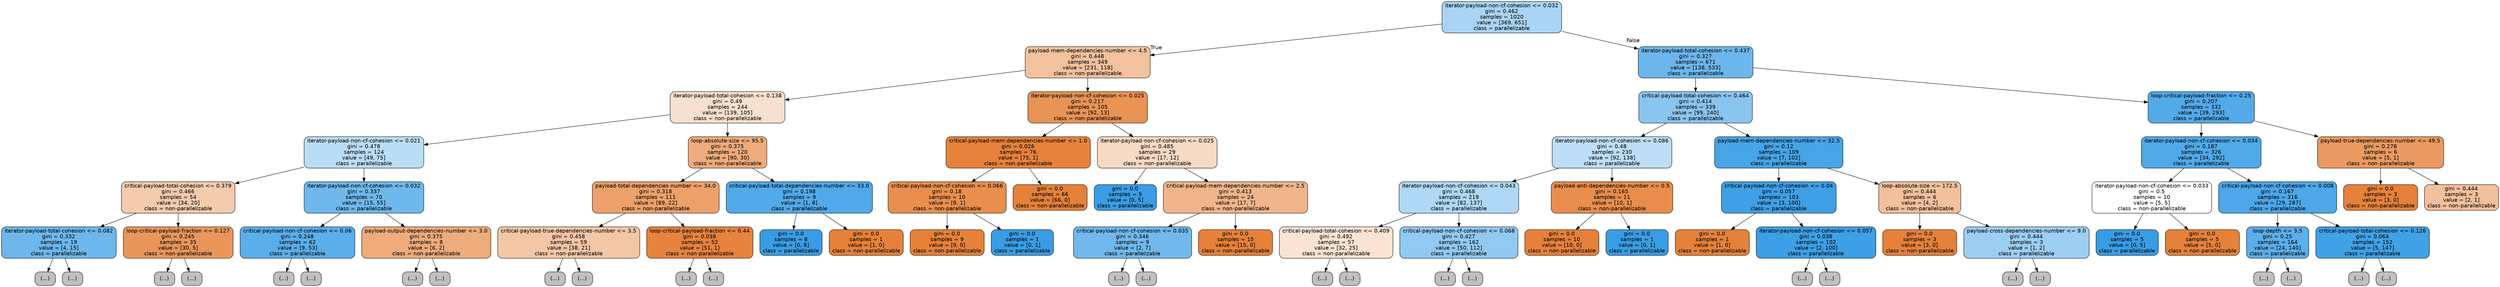 digraph Tree {
node [shape=box, style="filled, rounded", color="black", fontname=helvetica] ;
edge [fontname=helvetica] ;
0 [label="iterator-payload-non-cf-cohesion <= 0.032\ngini = 0.462\nsamples = 1020\nvalue = [369, 651]\nclass = parallelizable", fillcolor="#399de56e"] ;
1 [label="payload-mem-dependencies-number <= 4.5\ngini = 0.448\nsamples = 349\nvalue = [231, 118]\nclass = non-parallelizable", fillcolor="#e581397d"] ;
0 -> 1 [labeldistance=2.5, labelangle=45, headlabel="True"] ;
2 [label="iterator-payload-total-cohesion <= 0.138\ngini = 0.49\nsamples = 244\nvalue = [139, 105]\nclass = non-parallelizable", fillcolor="#e581393e"] ;
1 -> 2 ;
3 [label="iterator-payload-non-cf-cohesion <= 0.021\ngini = 0.478\nsamples = 124\nvalue = [49, 75]\nclass = parallelizable", fillcolor="#399de558"] ;
2 -> 3 ;
4 [label="critical-payload-total-cohesion <= 0.379\ngini = 0.466\nsamples = 54\nvalue = [34, 20]\nclass = non-parallelizable", fillcolor="#e5813969"] ;
3 -> 4 ;
5 [label="iterator-payload-total-cohesion <= 0.082\ngini = 0.332\nsamples = 19\nvalue = [4, 15]\nclass = parallelizable", fillcolor="#399de5bb"] ;
4 -> 5 ;
6 [label="(...)", fillcolor="#C0C0C0"] ;
5 -> 6 ;
7 [label="(...)", fillcolor="#C0C0C0"] ;
5 -> 7 ;
14 [label="loop-critical-payload-fraction <= 0.127\ngini = 0.245\nsamples = 35\nvalue = [30, 5]\nclass = non-parallelizable", fillcolor="#e58139d4"] ;
4 -> 14 ;
15 [label="(...)", fillcolor="#C0C0C0"] ;
14 -> 15 ;
16 [label="(...)", fillcolor="#C0C0C0"] ;
14 -> 16 ;
23 [label="iterator-payload-non-cf-cohesion <= 0.032\ngini = 0.337\nsamples = 70\nvalue = [15, 55]\nclass = parallelizable", fillcolor="#399de5b9"] ;
3 -> 23 ;
24 [label="critical-payload-non-cf-cohesion <= 0.06\ngini = 0.248\nsamples = 62\nvalue = [9, 53]\nclass = parallelizable", fillcolor="#399de5d4"] ;
23 -> 24 ;
25 [label="(...)", fillcolor="#C0C0C0"] ;
24 -> 25 ;
34 [label="(...)", fillcolor="#C0C0C0"] ;
24 -> 34 ;
45 [label="payload-output-dependencies-number <= 3.0\ngini = 0.375\nsamples = 8\nvalue = [6, 2]\nclass = non-parallelizable", fillcolor="#e58139aa"] ;
23 -> 45 ;
46 [label="(...)", fillcolor="#C0C0C0"] ;
45 -> 46 ;
47 [label="(...)", fillcolor="#C0C0C0"] ;
45 -> 47 ;
48 [label="loop-absolute-size <= 95.5\ngini = 0.375\nsamples = 120\nvalue = [90, 30]\nclass = non-parallelizable", fillcolor="#e58139aa"] ;
2 -> 48 ;
49 [label="payload-total-dependencies-number <= 34.0\ngini = 0.318\nsamples = 111\nvalue = [89, 22]\nclass = non-parallelizable", fillcolor="#e58139c0"] ;
48 -> 49 ;
50 [label="critical-payload-true-dependencies-number <= 3.5\ngini = 0.458\nsamples = 59\nvalue = [38, 21]\nclass = non-parallelizable", fillcolor="#e5813972"] ;
49 -> 50 ;
51 [label="(...)", fillcolor="#C0C0C0"] ;
50 -> 51 ;
60 [label="(...)", fillcolor="#C0C0C0"] ;
50 -> 60 ;
73 [label="loop-critical-payload-fraction <= 0.44\ngini = 0.038\nsamples = 52\nvalue = [51, 1]\nclass = non-parallelizable", fillcolor="#e58139fa"] ;
49 -> 73 ;
74 [label="(...)", fillcolor="#C0C0C0"] ;
73 -> 74 ;
75 [label="(...)", fillcolor="#C0C0C0"] ;
73 -> 75 ;
76 [label="critical-payload-total-dependencies-number <= 33.0\ngini = 0.198\nsamples = 9\nvalue = [1, 8]\nclass = parallelizable", fillcolor="#399de5df"] ;
48 -> 76 ;
77 [label="gini = 0.0\nsamples = 8\nvalue = [0, 8]\nclass = parallelizable", fillcolor="#399de5ff"] ;
76 -> 77 ;
78 [label="gini = 0.0\nsamples = 1\nvalue = [1, 0]\nclass = non-parallelizable", fillcolor="#e58139ff"] ;
76 -> 78 ;
79 [label="iterator-payload-non-cf-cohesion <= 0.025\ngini = 0.217\nsamples = 105\nvalue = [92, 13]\nclass = non-parallelizable", fillcolor="#e58139db"] ;
1 -> 79 ;
80 [label="critical-payload-mem-dependencies-number <= 1.0\ngini = 0.026\nsamples = 76\nvalue = [75, 1]\nclass = non-parallelizable", fillcolor="#e58139fc"] ;
79 -> 80 ;
81 [label="critical-payload-non-cf-cohesion <= 0.066\ngini = 0.18\nsamples = 10\nvalue = [9, 1]\nclass = non-parallelizable", fillcolor="#e58139e3"] ;
80 -> 81 ;
82 [label="gini = 0.0\nsamples = 9\nvalue = [9, 0]\nclass = non-parallelizable", fillcolor="#e58139ff"] ;
81 -> 82 ;
83 [label="gini = 0.0\nsamples = 1\nvalue = [0, 1]\nclass = parallelizable", fillcolor="#399de5ff"] ;
81 -> 83 ;
84 [label="gini = 0.0\nsamples = 66\nvalue = [66, 0]\nclass = non-parallelizable", fillcolor="#e58139ff"] ;
80 -> 84 ;
85 [label="iterator-payload-non-cf-cohesion <= 0.025\ngini = 0.485\nsamples = 29\nvalue = [17, 12]\nclass = non-parallelizable", fillcolor="#e581394b"] ;
79 -> 85 ;
86 [label="gini = 0.0\nsamples = 5\nvalue = [0, 5]\nclass = parallelizable", fillcolor="#399de5ff"] ;
85 -> 86 ;
87 [label="critical-payload-mem-dependencies-number <= 2.5\ngini = 0.413\nsamples = 24\nvalue = [17, 7]\nclass = non-parallelizable", fillcolor="#e5813996"] ;
85 -> 87 ;
88 [label="critical-payload-non-cf-cohesion <= 0.035\ngini = 0.346\nsamples = 9\nvalue = [2, 7]\nclass = parallelizable", fillcolor="#399de5b6"] ;
87 -> 88 ;
89 [label="(...)", fillcolor="#C0C0C0"] ;
88 -> 89 ;
90 [label="(...)", fillcolor="#C0C0C0"] ;
88 -> 90 ;
91 [label="gini = 0.0\nsamples = 15\nvalue = [15, 0]\nclass = non-parallelizable", fillcolor="#e58139ff"] ;
87 -> 91 ;
92 [label="iterator-payload-total-cohesion <= 0.437\ngini = 0.327\nsamples = 671\nvalue = [138, 533]\nclass = parallelizable", fillcolor="#399de5bd"] ;
0 -> 92 [labeldistance=2.5, labelangle=-45, headlabel="False"] ;
93 [label="critical-payload-total-cohesion <= 0.464\ngini = 0.414\nsamples = 339\nvalue = [99, 240]\nclass = parallelizable", fillcolor="#399de596"] ;
92 -> 93 ;
94 [label="iterator-payload-non-cf-cohesion <= 0.086\ngini = 0.48\nsamples = 230\nvalue = [92, 138]\nclass = parallelizable", fillcolor="#399de555"] ;
93 -> 94 ;
95 [label="iterator-payload-non-cf-cohesion <= 0.043\ngini = 0.468\nsamples = 219\nvalue = [82, 137]\nclass = parallelizable", fillcolor="#399de566"] ;
94 -> 95 ;
96 [label="critical-payload-total-cohesion <= 0.409\ngini = 0.492\nsamples = 57\nvalue = [32, 25]\nclass = non-parallelizable", fillcolor="#e5813938"] ;
95 -> 96 ;
97 [label="(...)", fillcolor="#C0C0C0"] ;
96 -> 97 ;
112 [label="(...)", fillcolor="#C0C0C0"] ;
96 -> 112 ;
125 [label="critical-payload-non-cf-cohesion <= 0.068\ngini = 0.427\nsamples = 162\nvalue = [50, 112]\nclass = parallelizable", fillcolor="#399de58d"] ;
95 -> 125 ;
126 [label="(...)", fillcolor="#C0C0C0"] ;
125 -> 126 ;
165 [label="(...)", fillcolor="#C0C0C0"] ;
125 -> 165 ;
180 [label="payload-anti-dependencies-number <= 0.5\ngini = 0.165\nsamples = 11\nvalue = [10, 1]\nclass = non-parallelizable", fillcolor="#e58139e6"] ;
94 -> 180 ;
181 [label="gini = 0.0\nsamples = 10\nvalue = [10, 0]\nclass = non-parallelizable", fillcolor="#e58139ff"] ;
180 -> 181 ;
182 [label="gini = 0.0\nsamples = 1\nvalue = [0, 1]\nclass = parallelizable", fillcolor="#399de5ff"] ;
180 -> 182 ;
183 [label="payload-mem-dependencies-number <= 32.5\ngini = 0.12\nsamples = 109\nvalue = [7, 102]\nclass = parallelizable", fillcolor="#399de5ee"] ;
93 -> 183 ;
184 [label="critical-payload-non-cf-cohesion <= 0.04\ngini = 0.057\nsamples = 103\nvalue = [3, 100]\nclass = parallelizable", fillcolor="#399de5f7"] ;
183 -> 184 ;
185 [label="gini = 0.0\nsamples = 1\nvalue = [1, 0]\nclass = non-parallelizable", fillcolor="#e58139ff"] ;
184 -> 185 ;
186 [label="iterator-payload-non-cf-cohesion <= 0.057\ngini = 0.038\nsamples = 102\nvalue = [2, 100]\nclass = parallelizable", fillcolor="#399de5fa"] ;
184 -> 186 ;
187 [label="(...)", fillcolor="#C0C0C0"] ;
186 -> 187 ;
192 [label="(...)", fillcolor="#C0C0C0"] ;
186 -> 192 ;
195 [label="loop-absolute-size <= 172.5\ngini = 0.444\nsamples = 6\nvalue = [4, 2]\nclass = non-parallelizable", fillcolor="#e581397f"] ;
183 -> 195 ;
196 [label="gini = 0.0\nsamples = 3\nvalue = [3, 0]\nclass = non-parallelizable", fillcolor="#e58139ff"] ;
195 -> 196 ;
197 [label="payload-cross-dependencies-number <= 9.0\ngini = 0.444\nsamples = 3\nvalue = [1, 2]\nclass = parallelizable", fillcolor="#399de57f"] ;
195 -> 197 ;
198 [label="(...)", fillcolor="#C0C0C0"] ;
197 -> 198 ;
199 [label="(...)", fillcolor="#C0C0C0"] ;
197 -> 199 ;
200 [label="loop-critical-payload-fraction <= 0.25\ngini = 0.207\nsamples = 332\nvalue = [39, 293]\nclass = parallelizable", fillcolor="#399de5dd"] ;
92 -> 200 ;
201 [label="iterator-payload-non-cf-cohesion <= 0.034\ngini = 0.187\nsamples = 326\nvalue = [34, 292]\nclass = parallelizable", fillcolor="#399de5e1"] ;
200 -> 201 ;
202 [label="iterator-payload-non-cf-cohesion <= 0.033\ngini = 0.5\nsamples = 10\nvalue = [5, 5]\nclass = non-parallelizable", fillcolor="#e5813900"] ;
201 -> 202 ;
203 [label="gini = 0.0\nsamples = 5\nvalue = [0, 5]\nclass = parallelizable", fillcolor="#399de5ff"] ;
202 -> 203 ;
204 [label="gini = 0.0\nsamples = 5\nvalue = [5, 0]\nclass = non-parallelizable", fillcolor="#e58139ff"] ;
202 -> 204 ;
205 [label="critical-payload-non-cf-cohesion <= 0.008\ngini = 0.167\nsamples = 316\nvalue = [29, 287]\nclass = parallelizable", fillcolor="#399de5e5"] ;
201 -> 205 ;
206 [label="loop-depth <= 3.5\ngini = 0.25\nsamples = 164\nvalue = [24, 140]\nclass = parallelizable", fillcolor="#399de5d3"] ;
205 -> 206 ;
207 [label="(...)", fillcolor="#C0C0C0"] ;
206 -> 207 ;
236 [label="(...)", fillcolor="#C0C0C0"] ;
206 -> 236 ;
245 [label="critical-payload-total-cohesion <= 0.126\ngini = 0.064\nsamples = 152\nvalue = [5, 147]\nclass = parallelizable", fillcolor="#399de5f6"] ;
205 -> 245 ;
246 [label="(...)", fillcolor="#C0C0C0"] ;
245 -> 246 ;
251 [label="(...)", fillcolor="#C0C0C0"] ;
245 -> 251 ;
258 [label="payload-true-dependencies-number <= 49.5\ngini = 0.278\nsamples = 6\nvalue = [5, 1]\nclass = non-parallelizable", fillcolor="#e58139cc"] ;
200 -> 258 ;
259 [label="gini = 0.0\nsamples = 3\nvalue = [3, 0]\nclass = non-parallelizable", fillcolor="#e58139ff"] ;
258 -> 259 ;
260 [label="gini = 0.444\nsamples = 3\nvalue = [2, 1]\nclass = non-parallelizable", fillcolor="#e581397f"] ;
258 -> 260 ;
}